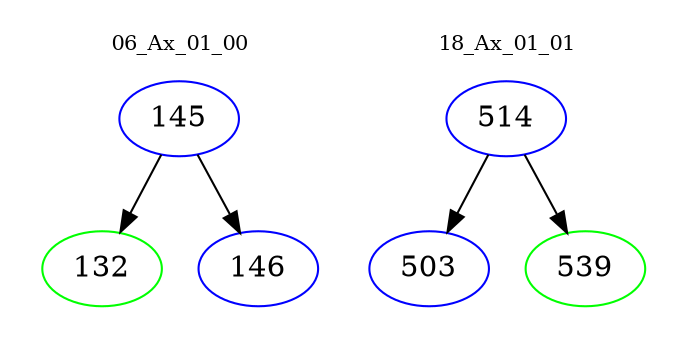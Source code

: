 digraph{
subgraph cluster_0 {
color = white
label = "06_Ax_01_00";
fontsize=10;
T0_145 [label="145", color="blue"]
T0_145 -> T0_132 [color="black"]
T0_132 [label="132", color="green"]
T0_145 -> T0_146 [color="black"]
T0_146 [label="146", color="blue"]
}
subgraph cluster_1 {
color = white
label = "18_Ax_01_01";
fontsize=10;
T1_514 [label="514", color="blue"]
T1_514 -> T1_503 [color="black"]
T1_503 [label="503", color="blue"]
T1_514 -> T1_539 [color="black"]
T1_539 [label="539", color="green"]
}
}
